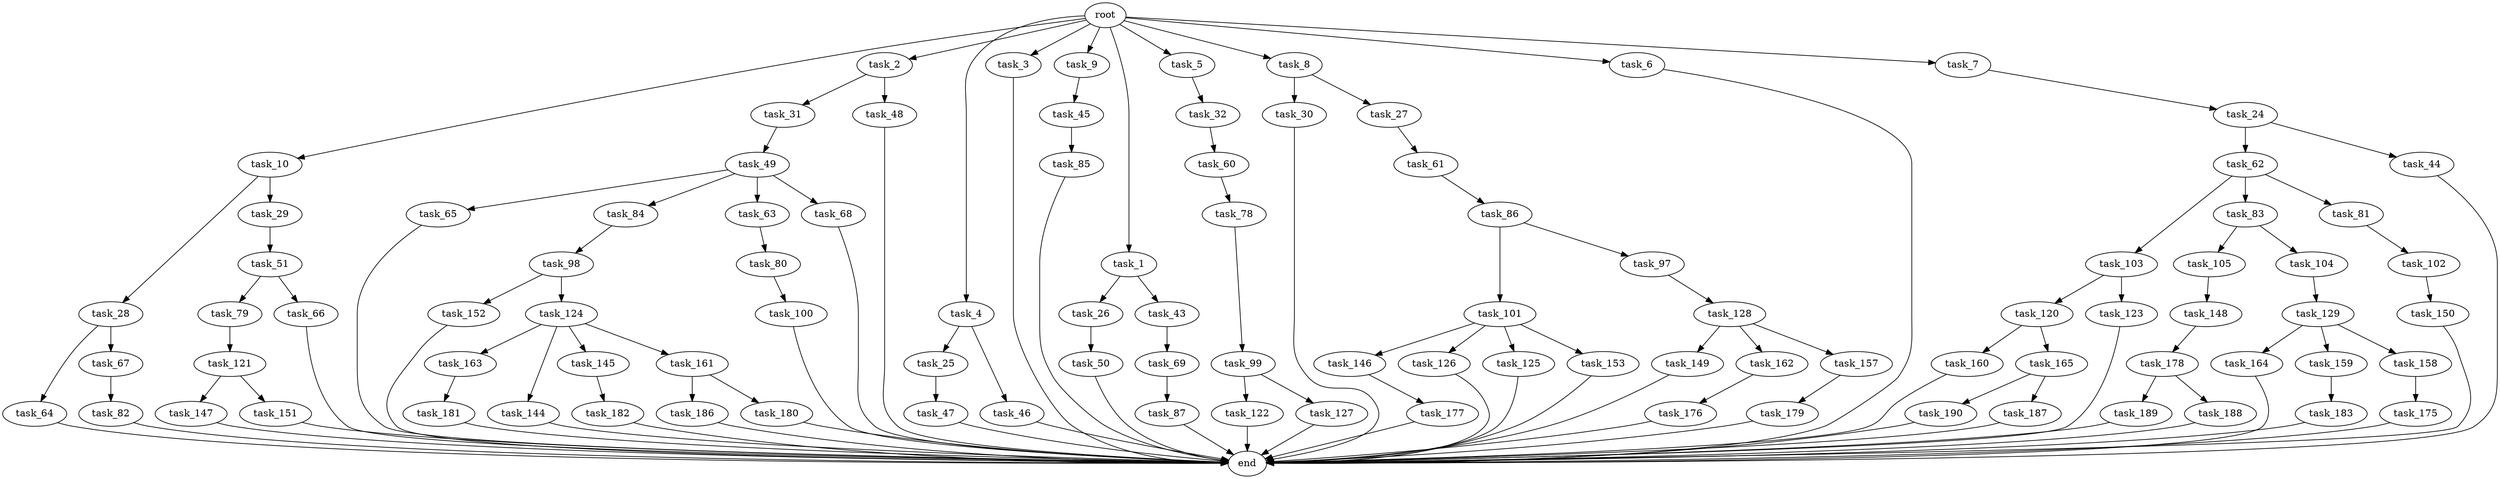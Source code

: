 digraph G {
  task_102 [size="429496729.600000"];
  task_65 [size="618475290.624000"];
  task_176 [size="1717986918.400000"];
  task_190 [size="274877906.944000"];
  task_149 [size="154618822.656000"];
  task_105 [size="274877906.944000"];
  task_182 [size="618475290.624000"];
  task_45 [size="274877906.944000"];
  task_25 [size="618475290.624000"];
  task_150 [size="429496729.600000"];
  task_46 [size="618475290.624000"];
  task_179 [size="274877906.944000"];
  task_122 [size="429496729.600000"];
  task_82 [size="154618822.656000"];
  task_10 [size="2.048000"];
  task_28 [size="618475290.624000"];
  task_49 [size="1099511627.776000"];
  task_62 [size="618475290.624000"];
  task_50 [size="68719476.736000"];
  task_181 [size="274877906.944000"];
  task_146 [size="1391569403.904000"];
  task_120 [size="429496729.600000"];
  task_121 [size="429496729.600000"];
  task_147 [size="274877906.944000"];
  task_162 [size="154618822.656000"];
  task_164 [size="68719476.736000"];
  task_126 [size="1391569403.904000"];
  task_159 [size="68719476.736000"];
  task_2 [size="2.048000"];
  task_186 [size="618475290.624000"];
  task_30 [size="154618822.656000"];
  task_31 [size="618475290.624000"];
  task_177 [size="841813590.016000"];
  task_160 [size="429496729.600000"];
  task_104 [size="274877906.944000"];
  task_4 [size="2.048000"];
  task_48 [size="618475290.624000"];
  task_151 [size="274877906.944000"];
  task_85 [size="1099511627.776000"];
  task_80 [size="68719476.736000"];
  task_129 [size="154618822.656000"];
  task_100 [size="1099511627.776000"];
  task_152 [size="1391569403.904000"];
  task_103 [size="1717986918.400000"];
  task_78 [size="274877906.944000"];
  task_157 [size="154618822.656000"];
  task_24 [size="618475290.624000"];
  task_3 [size="2.048000"];
  task_9 [size="2.048000"];
  task_32 [size="841813590.016000"];
  task_163 [size="68719476.736000"];
  task_144 [size="68719476.736000"];
  task_148 [size="154618822.656000"];
  task_86 [size="1717986918.400000"];
  task_189 [size="841813590.016000"];
  task_101 [size="154618822.656000"];
  task_1 [size="2.048000"];
  task_26 [size="429496729.600000"];
  task_99 [size="1391569403.904000"];
  task_69 [size="274877906.944000"];
  task_44 [size="618475290.624000"];
  task_5 [size="2.048000"];
  end [size="0.000000"];
  task_8 [size="2.048000"];
  task_87 [size="154618822.656000"];
  task_64 [size="1717986918.400000"];
  task_84 [size="618475290.624000"];
  task_83 [size="1717986918.400000"];
  task_63 [size="618475290.624000"];
  task_183 [size="429496729.600000"];
  task_127 [size="429496729.600000"];
  task_47 [size="841813590.016000"];
  task_29 [size="618475290.624000"];
  task_145 [size="68719476.736000"];
  task_79 [size="274877906.944000"];
  task_97 [size="154618822.656000"];
  task_178 [size="154618822.656000"];
  root [size="0.000000"];
  task_187 [size="274877906.944000"];
  task_27 [size="154618822.656000"];
  task_123 [size="429496729.600000"];
  task_128 [size="274877906.944000"];
  task_180 [size="618475290.624000"];
  task_6 [size="2.048000"];
  task_7 [size="2.048000"];
  task_67 [size="1717986918.400000"];
  task_43 [size="429496729.600000"];
  task_61 [size="274877906.944000"];
  task_175 [size="1391569403.904000"];
  task_188 [size="841813590.016000"];
  task_81 [size="1717986918.400000"];
  task_165 [size="429496729.600000"];
  task_161 [size="68719476.736000"];
  task_158 [size="68719476.736000"];
  task_98 [size="429496729.600000"];
  task_51 [size="841813590.016000"];
  task_125 [size="1391569403.904000"];
  task_124 [size="1391569403.904000"];
  task_68 [size="618475290.624000"];
  task_60 [size="154618822.656000"];
  task_66 [size="274877906.944000"];
  task_153 [size="1391569403.904000"];

  task_102 -> task_150 [size="209715200.000000"];
  task_65 -> end [size="1.000000"];
  task_176 -> end [size="1.000000"];
  task_190 -> end [size="1.000000"];
  task_149 -> end [size="1.000000"];
  task_105 -> task_148 [size="75497472.000000"];
  task_182 -> end [size="1.000000"];
  task_45 -> task_85 [size="536870912.000000"];
  task_25 -> task_47 [size="411041792.000000"];
  task_150 -> end [size="1.000000"];
  task_46 -> end [size="1.000000"];
  task_179 -> end [size="1.000000"];
  task_122 -> end [size="1.000000"];
  task_82 -> end [size="1.000000"];
  task_10 -> task_29 [size="301989888.000000"];
  task_10 -> task_28 [size="301989888.000000"];
  task_28 -> task_67 [size="838860800.000000"];
  task_28 -> task_64 [size="838860800.000000"];
  task_49 -> task_65 [size="301989888.000000"];
  task_49 -> task_68 [size="301989888.000000"];
  task_49 -> task_84 [size="301989888.000000"];
  task_49 -> task_63 [size="301989888.000000"];
  task_62 -> task_103 [size="838860800.000000"];
  task_62 -> task_83 [size="838860800.000000"];
  task_62 -> task_81 [size="838860800.000000"];
  task_50 -> end [size="1.000000"];
  task_181 -> end [size="1.000000"];
  task_146 -> task_177 [size="411041792.000000"];
  task_120 -> task_165 [size="209715200.000000"];
  task_120 -> task_160 [size="209715200.000000"];
  task_121 -> task_151 [size="134217728.000000"];
  task_121 -> task_147 [size="134217728.000000"];
  task_147 -> end [size="1.000000"];
  task_162 -> task_176 [size="838860800.000000"];
  task_164 -> end [size="1.000000"];
  task_126 -> end [size="1.000000"];
  task_159 -> task_183 [size="209715200.000000"];
  task_2 -> task_48 [size="301989888.000000"];
  task_2 -> task_31 [size="301989888.000000"];
  task_186 -> end [size="1.000000"];
  task_30 -> end [size="1.000000"];
  task_31 -> task_49 [size="536870912.000000"];
  task_177 -> end [size="1.000000"];
  task_160 -> end [size="1.000000"];
  task_104 -> task_129 [size="75497472.000000"];
  task_4 -> task_25 [size="301989888.000000"];
  task_4 -> task_46 [size="301989888.000000"];
  task_48 -> end [size="1.000000"];
  task_151 -> end [size="1.000000"];
  task_85 -> end [size="1.000000"];
  task_80 -> task_100 [size="536870912.000000"];
  task_129 -> task_158 [size="33554432.000000"];
  task_129 -> task_164 [size="33554432.000000"];
  task_129 -> task_159 [size="33554432.000000"];
  task_100 -> end [size="1.000000"];
  task_152 -> end [size="1.000000"];
  task_103 -> task_120 [size="209715200.000000"];
  task_103 -> task_123 [size="209715200.000000"];
  task_78 -> task_99 [size="679477248.000000"];
  task_157 -> task_179 [size="134217728.000000"];
  task_24 -> task_62 [size="301989888.000000"];
  task_24 -> task_44 [size="301989888.000000"];
  task_3 -> end [size="1.000000"];
  task_9 -> task_45 [size="134217728.000000"];
  task_32 -> task_60 [size="75497472.000000"];
  task_163 -> task_181 [size="134217728.000000"];
  task_144 -> end [size="1.000000"];
  task_148 -> task_178 [size="75497472.000000"];
  task_86 -> task_97 [size="75497472.000000"];
  task_86 -> task_101 [size="75497472.000000"];
  task_189 -> end [size="1.000000"];
  task_101 -> task_146 [size="679477248.000000"];
  task_101 -> task_126 [size="679477248.000000"];
  task_101 -> task_153 [size="679477248.000000"];
  task_101 -> task_125 [size="679477248.000000"];
  task_1 -> task_43 [size="209715200.000000"];
  task_1 -> task_26 [size="209715200.000000"];
  task_26 -> task_50 [size="33554432.000000"];
  task_99 -> task_122 [size="209715200.000000"];
  task_99 -> task_127 [size="209715200.000000"];
  task_69 -> task_87 [size="75497472.000000"];
  task_44 -> end [size="1.000000"];
  task_5 -> task_32 [size="411041792.000000"];
  task_8 -> task_30 [size="75497472.000000"];
  task_8 -> task_27 [size="75497472.000000"];
  task_87 -> end [size="1.000000"];
  task_64 -> end [size="1.000000"];
  task_84 -> task_98 [size="209715200.000000"];
  task_83 -> task_104 [size="134217728.000000"];
  task_83 -> task_105 [size="134217728.000000"];
  task_63 -> task_80 [size="33554432.000000"];
  task_183 -> end [size="1.000000"];
  task_127 -> end [size="1.000000"];
  task_47 -> end [size="1.000000"];
  task_29 -> task_51 [size="411041792.000000"];
  task_145 -> task_182 [size="301989888.000000"];
  task_79 -> task_121 [size="209715200.000000"];
  task_97 -> task_128 [size="134217728.000000"];
  task_178 -> task_189 [size="411041792.000000"];
  task_178 -> task_188 [size="411041792.000000"];
  root -> task_2 [size="1.000000"];
  root -> task_6 [size="1.000000"];
  root -> task_4 [size="1.000000"];
  root -> task_5 [size="1.000000"];
  root -> task_10 [size="1.000000"];
  root -> task_3 [size="1.000000"];
  root -> task_9 [size="1.000000"];
  root -> task_8 [size="1.000000"];
  root -> task_7 [size="1.000000"];
  root -> task_1 [size="1.000000"];
  task_187 -> end [size="1.000000"];
  task_27 -> task_61 [size="134217728.000000"];
  task_123 -> end [size="1.000000"];
  task_128 -> task_149 [size="75497472.000000"];
  task_128 -> task_157 [size="75497472.000000"];
  task_128 -> task_162 [size="75497472.000000"];
  task_180 -> end [size="1.000000"];
  task_6 -> end [size="1.000000"];
  task_7 -> task_24 [size="301989888.000000"];
  task_67 -> task_82 [size="75497472.000000"];
  task_43 -> task_69 [size="134217728.000000"];
  task_61 -> task_86 [size="838860800.000000"];
  task_175 -> end [size="1.000000"];
  task_188 -> end [size="1.000000"];
  task_81 -> task_102 [size="209715200.000000"];
  task_165 -> task_190 [size="134217728.000000"];
  task_165 -> task_187 [size="134217728.000000"];
  task_161 -> task_180 [size="301989888.000000"];
  task_161 -> task_186 [size="301989888.000000"];
  task_158 -> task_175 [size="679477248.000000"];
  task_98 -> task_124 [size="679477248.000000"];
  task_98 -> task_152 [size="679477248.000000"];
  task_51 -> task_79 [size="134217728.000000"];
  task_51 -> task_66 [size="134217728.000000"];
  task_125 -> end [size="1.000000"];
  task_124 -> task_145 [size="33554432.000000"];
  task_124 -> task_163 [size="33554432.000000"];
  task_124 -> task_144 [size="33554432.000000"];
  task_124 -> task_161 [size="33554432.000000"];
  task_68 -> end [size="1.000000"];
  task_60 -> task_78 [size="134217728.000000"];
  task_66 -> end [size="1.000000"];
  task_153 -> end [size="1.000000"];
}
